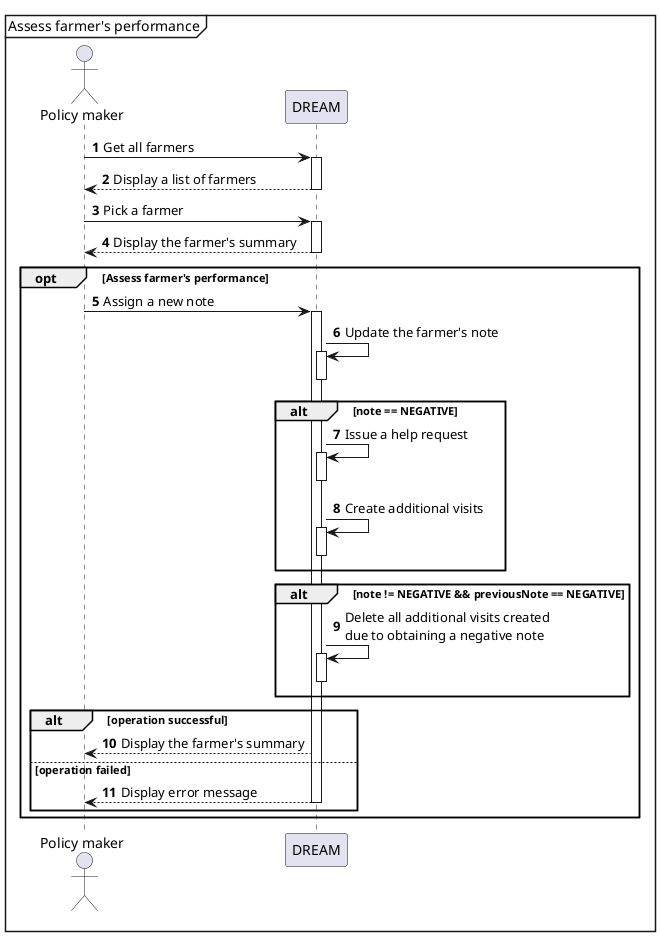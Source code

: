 @startuml Assess farmer's performence

mainframe Assess farmer's performance
autonumber

actor "Policy maker" as PolMaker
participant DREAM

PolMaker -> DREAM++: Get all farmers
DREAM --> PolMaker--: Display a list of farmers

PolMaker -> DREAM++: Pick a farmer
DREAM --> PolMaker--: Display the farmer's summary

opt Assess farmer's performance
    PolMaker -> DREAM++: Assign a new note
    DREAM -> DREAM++: Update the farmer's note
    deactivate DREAM

    alt note == NEGATIVE
        DREAM -> DREAM++: Issue a help request
        deactivate DREAM
        DREAM -> DREAM++: Create additional visits
        deactivate DREAM
    end

    alt note != NEGATIVE && previousNote == NEGATIVE
        DREAM -> DREAM++: Delete all additional visits created\ndue to obtaining a negative note
        deactivate DREAM
    end

    alt operation successful
        DREAM --> PolMaker : Display the farmer's summary
    else operation failed
        DREAM --> PolMaker--: Display error message
    end
end

@enduml
